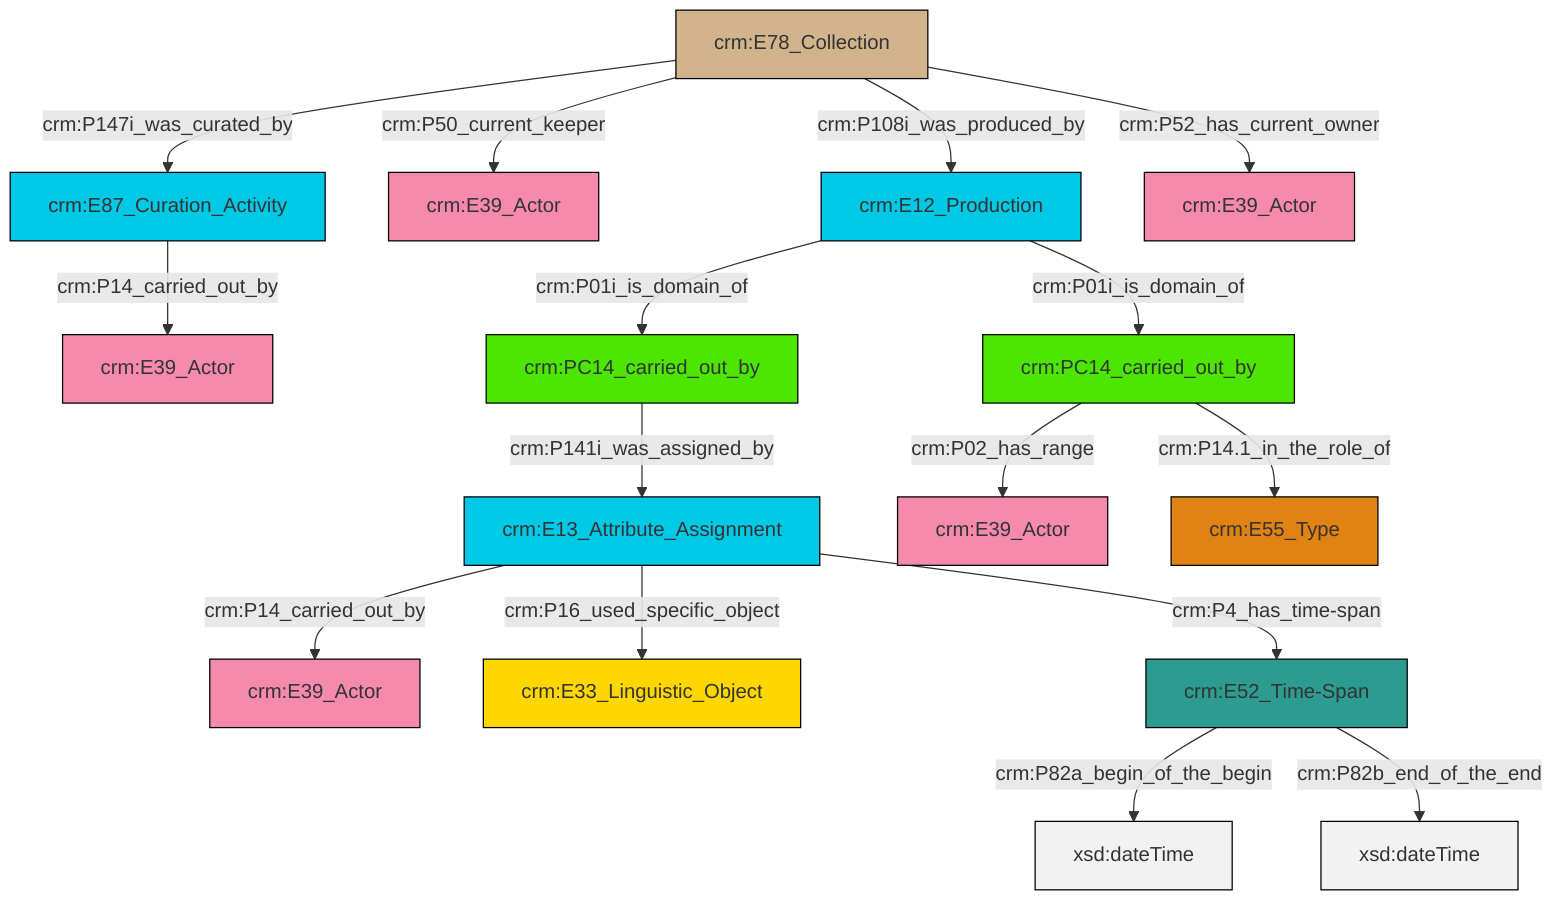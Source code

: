 graph TD
classDef Literal fill:#f2f2f2,stroke:#000000;
classDef CRM_Entity fill:#FFFFFF,stroke:#000000;
classDef Temporal_Entity fill:#00C9E6, stroke:#000000;
classDef Type fill:#E18312, stroke:#000000;
classDef Time-Span fill:#2C9C91, stroke:#000000;
classDef Appellation fill:#FFEB7F, stroke:#000000;
classDef Place fill:#008836, stroke:#000000;
classDef Persistent_Item fill:#B266B2, stroke:#000000;
classDef Conceptual_Object fill:#FFD700, stroke:#000000;
classDef Physical_Thing fill:#D2B48C, stroke:#000000;
classDef Actor fill:#f58aad, stroke:#000000;
classDef PC_Classes fill:#4ce600, stroke:#000000;
classDef Multi fill:#cccccc,stroke:#000000;

4["crm:E12_Production"]:::Temporal_Entity -->|crm:P01i_is_domain_of| 5["crm:PC14_carried_out_by"]:::PC_Classes
8["crm:PC14_carried_out_by"]:::PC_Classes -->|crm:P141i_was_assigned_by| 14["crm:E13_Attribute_Assignment"]:::Temporal_Entity
15["crm:E52_Time-Span"]:::Time-Span -->|crm:P82a_begin_of_the_begin| 16[xsd:dateTime]:::Literal
15["crm:E52_Time-Span"]:::Time-Span -->|crm:P82b_end_of_the_end| 17[xsd:dateTime]:::Literal
14["crm:E13_Attribute_Assignment"]:::Temporal_Entity -->|crm:P4_has_time-span| 15["crm:E52_Time-Span"]:::Time-Span
12["crm:E78_Collection"]:::Physical_Thing -->|crm:P147i_was_curated_by| 21["crm:E87_Curation_Activity"]:::Temporal_Entity
12["crm:E78_Collection"]:::Physical_Thing -->|crm:P108i_was_produced_by| 4["crm:E12_Production"]:::Temporal_Entity
5["crm:PC14_carried_out_by"]:::PC_Classes -->|crm:P14.1_in_the_role_of| 22["crm:E55_Type"]:::Type
12["crm:E78_Collection"]:::Physical_Thing -->|crm:P50_current_keeper| 10["crm:E39_Actor"]:::Actor
12["crm:E78_Collection"]:::Physical_Thing -->|crm:P52_has_current_owner| 25["crm:E39_Actor"]:::Actor
21["crm:E87_Curation_Activity"]:::Temporal_Entity -->|crm:P14_carried_out_by| 0["crm:E39_Actor"]:::Actor
14["crm:E13_Attribute_Assignment"]:::Temporal_Entity -->|crm:P16_used_specific_object| 6["crm:E33_Linguistic_Object"]:::Conceptual_Object
5["crm:PC14_carried_out_by"]:::PC_Classes -->|crm:P02_has_range| 18["crm:E39_Actor"]:::Actor
14["crm:E13_Attribute_Assignment"]:::Temporal_Entity -->|crm:P14_carried_out_by| 2["crm:E39_Actor"]:::Actor
4["crm:E12_Production"]:::Temporal_Entity -->|crm:P01i_is_domain_of| 8["crm:PC14_carried_out_by"]:::PC_Classes